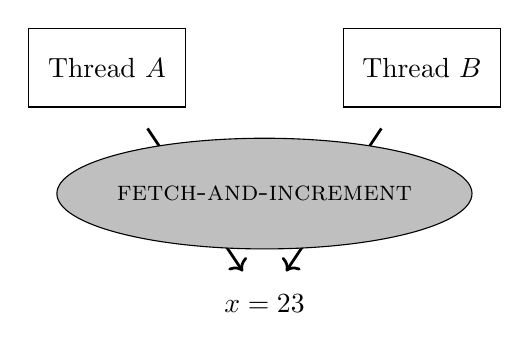 \begin{tikzpicture}
  \node at (0,-3) (x) { $x = 23$ };

  \draw (-3,0.5) rectangle (-1,-0.5) node [midway] (A) { Thread $A$ };
  \draw (1,0.5) rectangle (3,-0.5) node [midway] (B) { Thread $B$ };

  \draw[->, line width=1pt, shorten <=18pt, shorten >=6pt] (A) -- (x);
  \draw[->, line width=1pt, shorten <=18pt, shorten >=6pt] (B) -- (x);

  \draw [fill=lightgray] (0,-1.6) ellipse (75pt and 20pt) node at (0, -1.6) { \textsc{fetch-and-increment} };
\end{tikzpicture}
